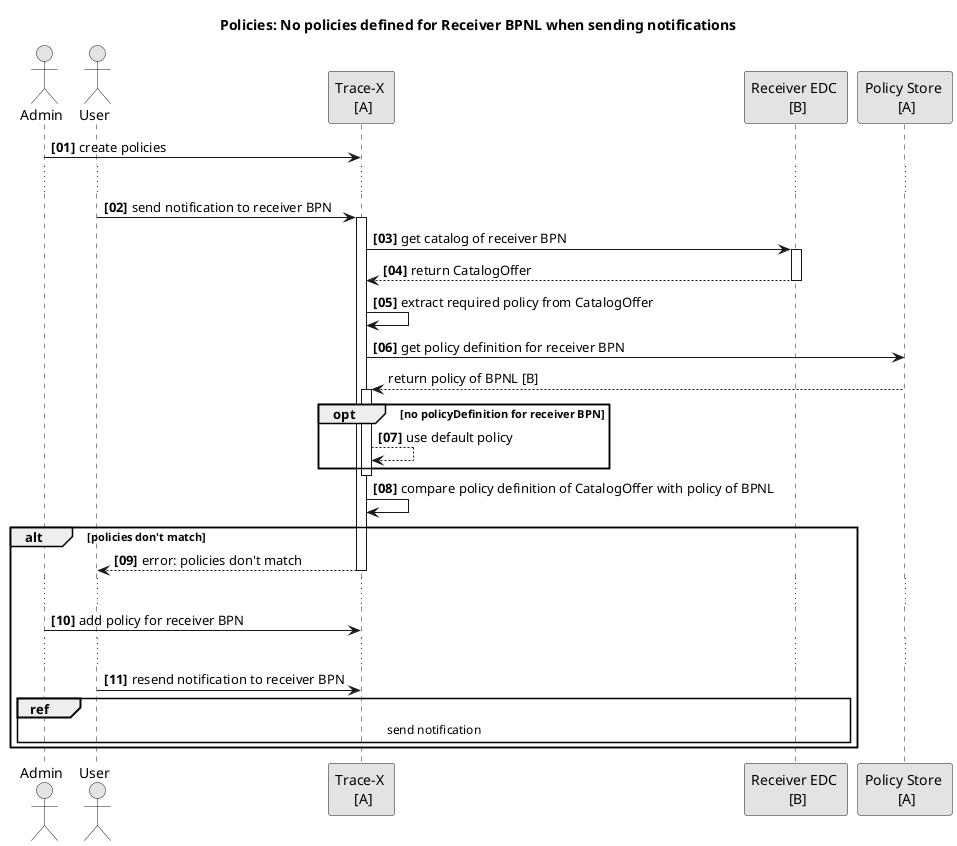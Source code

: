 @startuml
autonumber "<B>[00]"
skinparam monochrome true
skinparam shadowing false
skinparam defaultFontName "Architects daughter"
skinparam linetype ortho


title Policies: No policies defined for Receiver BPNL when sending notifications

actor Admin
actor User
participant "Trace-X \n [A]" as TraceX
participant "Receiver EDC \n [B]" as EDC
participant "Policy Store \n [A]" as PSA

Admin -> TraceX: create policies
...
User -> TraceX: send notification to receiver BPN
activate TraceX
TraceX -> EDC: get catalog of receiver BPN
activate EDC
EDC --> TraceX: return CatalogOffer
deactivate EDC
TraceX -> TraceX: extract required policy from CatalogOffer
TraceX -> PSA: get policy definition for receiver BPN
autonumber stop
TraceX <--  PSA : return policy of BPNL [B]
autonumber resume
activate TraceX
opt no policyDefinition for receiver BPN
    TraceX --> TraceX: use default policy
end opt
deactivate TraceX
TraceX -> TraceX: compare policy definition of CatalogOffer with policy of BPNL
alt policies don't match
TraceX --> User: error: policies don't match
deactivate TraceX
...
Admin -> TraceX: add policy for receiver BPN
...
User -> TraceX: resend notification to receiver BPN
ref over User, Admin, TraceX, EDC: send notification
end
@enduml
